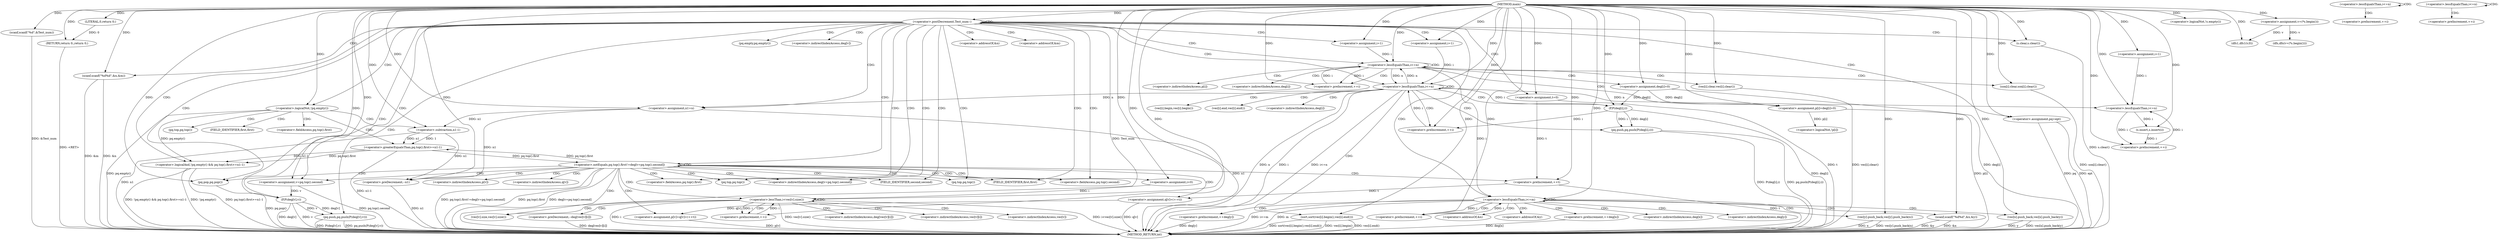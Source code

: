 digraph "main" {  
"1000285" [label = "(METHOD,main)" ]
"1000527" [label = "(METHOD_RETURN,int)" ]
"1000287" [label = "(scanf,scanf(\"%d\",&Test_num))" ]
"1000525" [label = "(RETURN,return 0;,return 0;)" ]
"1000292" [label = "(<operator>.postDecrement,Test_num--)" ]
"1000526" [label = "(LITERAL,0,return 0;)" ]
"1000296" [label = "(scanf,scanf(\"%d%d\",&n,&m))" ]
"1000317" [label = "(<operator>.assignment,i=1)" ]
"1000320" [label = "(<operator>.lessEqualsThan,i<=n)" ]
"1000323" [label = "(<operator>.preIncrement,++i)" ]
"1000345" [label = "(<operator>.lessEqualsThan,i<=m)" ]
"1000348" [label = "(<operator>.preIncrement,++i)" ]
"1000374" [label = "(<operator>.assignment,i=1)" ]
"1000377" [label = "(<operator>.lessEqualsThan,i<=n)" ]
"1000380" [label = "(<operator>.preIncrement,++i)" ]
"1000394" [label = "(<operator>.logicalAnd,!pq.empty() && pq.top().first>=n1-1)" ]
"1000404" [label = "(pq.pop,pq.pop())" ]
"1000459" [label = "(<operator>.assignment,i=1)" ]
"1000462" [label = "(<operator>.lessEqualsThan,i<=n)" ]
"1000465" [label = "(<operator>.preIncrement,++i)" ]
"1000476" [label = "(<operator>.logicalNot,!s.empty())" ]
"1000303" [label = "(<operator>.assignment,n1=n)" ]
"1000326" [label = "(vec[i].clear,vec[i].clear())" ]
"1000351" [label = "(scanf,scanf(\"%d%d\",&x,&y))" ]
"1000383" [label = "(sort,sort(vec[i].begin(),vec[i].end()))" ]
"1000386" [label = "(pq.push,pq.push(P(deg[i],i)))" ]
"1000468" [label = "(<operator>.logicalNot,!p[i])" ]
"1000472" [label = "(s.insert,s.insert(i))" ]
"1000484" [label = "(dfs1,dfs1(v,0))" ]
"1000307" [label = "(s.clear,s.clear())" ]
"1000328" [label = "(son[i].clear,son[i].clear())" ]
"1000329" [label = "(<operator>.assignment,p[i]=deg[i]=0)" ]
"1000358" [label = "(vec[x].push_back,vec[x].push_back(y))" ]
"1000395" [label = "(<operator>.logicalNot,!pq.empty())" ]
"1000397" [label = "(<operator>.greaterEqualsThan,pq.top().first>=n1-1)" ]
"1000407" [label = "(<operator>.notEquals,pq.top().first!=deg[v=pq.top().second])" ]
"1000427" [label = "(<operator>.assignment,p[v]=q[v]=(++t))" ]
"1000437" [label = "(<operator>.preDecrement,--n1)" ]
"1000441" [label = "(<operator>.assignment,i=0)" ]
"1000444" [label = "(<operator>.lessThan,i<vec[v].size())" ]
"1000447" [label = "(<operator>.preIncrement,++i)" ]
"1000449" [label = "(<operator>.preDecrement,--deg[vec[v][i]])" ]
"1000479" [label = "(dfs,dfs(v=(*s.begin())))" ]
"1000309" [label = "(<operator>.assignment,t=0)" ]
"1000312" [label = "(<operator>.assignment,pq=ept)" ]
"1000361" [label = "(vec[y].push_back,vec[y].push_back(x))" ]
"1000387" [label = "(P,P(deg[i],i))" ]
"1000401" [label = "(<operator>.subtraction,n1-1)" ]
"1000419" [label = "(pq.push,pq.push(P(deg[v],v)))" ]
"1000480" [label = "(<operator>.assignment,v=(*s.begin()))" ]
"1000333" [label = "(<operator>.assignment,deg[i]=0)" ]
"1000364" [label = "(<operator>.preIncrement,++deg[x])" ]
"1000368" [label = "(<operator>.preIncrement,++deg[y])" ]
"1000431" [label = "(<operator>.assignment,q[v]=(++t))" ]
"1000413" [label = "(<operator>.assignment,v=pq.top().second)" ]
"1000420" [label = "(P,P(deg[v],v))" ]
"1000435" [label = "(<operator>.preIncrement,++t)" ]
"1000492" [label = "(<operator>.lessEqualsThan,i<=n)" ]
"1000495" [label = "(<operator>.preIncrement,++i)" ]
"1000511" [label = "(<operator>.lessEqualsThan,i<=n)" ]
"1000514" [label = "(<operator>.preIncrement,++i)" ]
"1000298" [label = "(<operator>.addressOf,&n)" ]
"1000300" [label = "(<operator>.addressOf,&m)" ]
"1000353" [label = "(<operator>.addressOf,&x)" ]
"1000355" [label = "(<operator>.addressOf,&y)" ]
"1000384" [label = "(vec[i].begin,vec[i].begin())" ]
"1000385" [label = "(vec[i].end,vec[i].end())" ]
"1000396" [label = "(pq.empty,pq.empty())" ]
"1000398" [label = "(<operator>.fieldAccess,pq.top().first)" ]
"1000330" [label = "(<operator>.indirectIndexAccess,p[i])" ]
"1000388" [label = "(<operator>.indirectIndexAccess,deg[i])" ]
"1000399" [label = "(pq.top,pq.top())" ]
"1000400" [label = "(FIELD_IDENTIFIER,first,first)" ]
"1000408" [label = "(<operator>.fieldAccess,pq.top().first)" ]
"1000411" [label = "(<operator>.indirectIndexAccess,deg[v=pq.top().second])" ]
"1000428" [label = "(<operator>.indirectIndexAccess,p[v])" ]
"1000446" [label = "(vec[v].size,vec[v].size())" ]
"1000450" [label = "(<operator>.indirectIndexAccess,deg[vec[v][i]])" ]
"1000334" [label = "(<operator>.indirectIndexAccess,deg[i])" ]
"1000409" [label = "(pq.top,pq.top())" ]
"1000410" [label = "(FIELD_IDENTIFIER,first,first)" ]
"1000432" [label = "(<operator>.indirectIndexAccess,q[v])" ]
"1000452" [label = "(<operator>.indirectIndexAccess,vec[v][i])" ]
"1000365" [label = "(<operator>.indirectIndexAccess,deg[x])" ]
"1000369" [label = "(<operator>.indirectIndexAccess,deg[y])" ]
"1000415" [label = "(<operator>.fieldAccess,pq.top().second)" ]
"1000421" [label = "(<operator>.indirectIndexAccess,deg[v])" ]
"1000453" [label = "(<operator>.indirectIndexAccess,vec[v])" ]
"1000416" [label = "(pq.top,pq.top())" ]
"1000417" [label = "(FIELD_IDENTIFIER,second,second)" ]
  "1000287" -> "1000527"  [ label = "DDG: &Test_num"] 
  "1000292" -> "1000527"  [ label = "DDG: Test_num"] 
  "1000296" -> "1000527"  [ label = "DDG: &n"] 
  "1000296" -> "1000527"  [ label = "DDG: &m"] 
  "1000303" -> "1000527"  [ label = "DDG: n1"] 
  "1000307" -> "1000527"  [ label = "DDG: s.clear()"] 
  "1000309" -> "1000527"  [ label = "DDG: t"] 
  "1000312" -> "1000527"  [ label = "DDG: ept"] 
  "1000345" -> "1000527"  [ label = "DDG: m"] 
  "1000345" -> "1000527"  [ label = "DDG: i<=m"] 
  "1000377" -> "1000527"  [ label = "DDG: i"] 
  "1000377" -> "1000527"  [ label = "DDG: n"] 
  "1000377" -> "1000527"  [ label = "DDG: i<=n"] 
  "1000395" -> "1000527"  [ label = "DDG: pq.empty()"] 
  "1000394" -> "1000527"  [ label = "DDG: !pq.empty()"] 
  "1000401" -> "1000527"  [ label = "DDG: n1"] 
  "1000397" -> "1000527"  [ label = "DDG: n1-1"] 
  "1000394" -> "1000527"  [ label = "DDG: pq.top().first>=n1-1"] 
  "1000394" -> "1000527"  [ label = "DDG: !pq.empty() && pq.top().first>=n1-1"] 
  "1000404" -> "1000527"  [ label = "DDG: pq.pop()"] 
  "1000407" -> "1000527"  [ label = "DDG: pq.top().first"] 
  "1000413" -> "1000527"  [ label = "DDG: pq.top().second"] 
  "1000407" -> "1000527"  [ label = "DDG: deg[v=pq.top().second]"] 
  "1000407" -> "1000527"  [ label = "DDG: pq.top().first!=deg[v=pq.top().second]"] 
  "1000427" -> "1000527"  [ label = "DDG: p[v]"] 
  "1000431" -> "1000527"  [ label = "DDG: q[v]"] 
  "1000435" -> "1000527"  [ label = "DDG: t"] 
  "1000437" -> "1000527"  [ label = "DDG: n1"] 
  "1000444" -> "1000527"  [ label = "DDG: i"] 
  "1000444" -> "1000527"  [ label = "DDG: vec[v].size()"] 
  "1000444" -> "1000527"  [ label = "DDG: i<vec[v].size()"] 
  "1000449" -> "1000527"  [ label = "DDG: deg[vec[v][i]]"] 
  "1000420" -> "1000527"  [ label = "DDG: deg[v]"] 
  "1000420" -> "1000527"  [ label = "DDG: v"] 
  "1000419" -> "1000527"  [ label = "DDG: P(deg[v],v)"] 
  "1000419" -> "1000527"  [ label = "DDG: pq.push(P(deg[v],v))"] 
  "1000383" -> "1000527"  [ label = "DDG: vec[i].begin()"] 
  "1000383" -> "1000527"  [ label = "DDG: vec[i].end()"] 
  "1000383" -> "1000527"  [ label = "DDG: sort(vec[i].begin(),vec[i].end())"] 
  "1000387" -> "1000527"  [ label = "DDG: deg[i]"] 
  "1000386" -> "1000527"  [ label = "DDG: P(deg[i],i)"] 
  "1000386" -> "1000527"  [ label = "DDG: pq.push(P(deg[i],i))"] 
  "1000351" -> "1000527"  [ label = "DDG: &x"] 
  "1000351" -> "1000527"  [ label = "DDG: &y"] 
  "1000358" -> "1000527"  [ label = "DDG: y"] 
  "1000358" -> "1000527"  [ label = "DDG: vec[x].push_back(y)"] 
  "1000361" -> "1000527"  [ label = "DDG: x"] 
  "1000361" -> "1000527"  [ label = "DDG: vec[y].push_back(x)"] 
  "1000364" -> "1000527"  [ label = "DDG: deg[x]"] 
  "1000368" -> "1000527"  [ label = "DDG: deg[y]"] 
  "1000326" -> "1000527"  [ label = "DDG: vec[i].clear()"] 
  "1000328" -> "1000527"  [ label = "DDG: son[i].clear()"] 
  "1000329" -> "1000527"  [ label = "DDG: p[i]"] 
  "1000333" -> "1000527"  [ label = "DDG: deg[i]"] 
  "1000525" -> "1000527"  [ label = "DDG: <RET>"] 
  "1000312" -> "1000527"  [ label = "DDG: pq"] 
  "1000285" -> "1000287"  [ label = "DDG: "] 
  "1000526" -> "1000525"  [ label = "DDG: 0"] 
  "1000285" -> "1000525"  [ label = "DDG: "] 
  "1000285" -> "1000526"  [ label = "DDG: "] 
  "1000285" -> "1000292"  [ label = "DDG: "] 
  "1000285" -> "1000296"  [ label = "DDG: "] 
  "1000285" -> "1000317"  [ label = "DDG: "] 
  "1000285" -> "1000374"  [ label = "DDG: "] 
  "1000285" -> "1000404"  [ label = "DDG: "] 
  "1000285" -> "1000459"  [ label = "DDG: "] 
  "1000377" -> "1000303"  [ label = "DDG: n"] 
  "1000285" -> "1000303"  [ label = "DDG: "] 
  "1000317" -> "1000320"  [ label = "DDG: i"] 
  "1000323" -> "1000320"  [ label = "DDG: i"] 
  "1000285" -> "1000320"  [ label = "DDG: "] 
  "1000377" -> "1000320"  [ label = "DDG: n"] 
  "1000320" -> "1000323"  [ label = "DDG: i"] 
  "1000285" -> "1000323"  [ label = "DDG: "] 
  "1000285" -> "1000326"  [ label = "DDG: "] 
  "1000320" -> "1000345"  [ label = "DDG: i"] 
  "1000348" -> "1000345"  [ label = "DDG: i"] 
  "1000285" -> "1000345"  [ label = "DDG: "] 
  "1000345" -> "1000348"  [ label = "DDG: i"] 
  "1000285" -> "1000348"  [ label = "DDG: "] 
  "1000285" -> "1000351"  [ label = "DDG: "] 
  "1000374" -> "1000377"  [ label = "DDG: i"] 
  "1000380" -> "1000377"  [ label = "DDG: i"] 
  "1000285" -> "1000377"  [ label = "DDG: "] 
  "1000320" -> "1000377"  [ label = "DDG: n"] 
  "1000387" -> "1000380"  [ label = "DDG: i"] 
  "1000285" -> "1000380"  [ label = "DDG: "] 
  "1000395" -> "1000394"  [ label = "DDG: pq.empty()"] 
  "1000397" -> "1000394"  [ label = "DDG: n1-1"] 
  "1000397" -> "1000394"  [ label = "DDG: pq.top().first"] 
  "1000459" -> "1000462"  [ label = "DDG: i"] 
  "1000465" -> "1000462"  [ label = "DDG: i"] 
  "1000285" -> "1000462"  [ label = "DDG: "] 
  "1000377" -> "1000462"  [ label = "DDG: n"] 
  "1000462" -> "1000465"  [ label = "DDG: i"] 
  "1000472" -> "1000465"  [ label = "DDG: i"] 
  "1000285" -> "1000465"  [ label = "DDG: "] 
  "1000285" -> "1000476"  [ label = "DDG: "] 
  "1000285" -> "1000307"  [ label = "DDG: "] 
  "1000285" -> "1000328"  [ label = "DDG: "] 
  "1000285" -> "1000383"  [ label = "DDG: "] 
  "1000387" -> "1000386"  [ label = "DDG: i"] 
  "1000387" -> "1000386"  [ label = "DDG: deg[i]"] 
  "1000285" -> "1000395"  [ label = "DDG: "] 
  "1000407" -> "1000397"  [ label = "DDG: pq.top().first"] 
  "1000401" -> "1000397"  [ label = "DDG: 1"] 
  "1000401" -> "1000397"  [ label = "DDG: n1"] 
  "1000285" -> "1000441"  [ label = "DDG: "] 
  "1000329" -> "1000468"  [ label = "DDG: p[i]"] 
  "1000462" -> "1000472"  [ label = "DDG: i"] 
  "1000285" -> "1000472"  [ label = "DDG: "] 
  "1000480" -> "1000479"  [ label = "DDG: v"] 
  "1000480" -> "1000484"  [ label = "DDG: v"] 
  "1000285" -> "1000484"  [ label = "DDG: "] 
  "1000285" -> "1000309"  [ label = "DDG: "] 
  "1000285" -> "1000312"  [ label = "DDG: "] 
  "1000333" -> "1000329"  [ label = "DDG: deg[i]"] 
  "1000285" -> "1000329"  [ label = "DDG: "] 
  "1000285" -> "1000358"  [ label = "DDG: "] 
  "1000333" -> "1000387"  [ label = "DDG: deg[i]"] 
  "1000377" -> "1000387"  [ label = "DDG: i"] 
  "1000285" -> "1000387"  [ label = "DDG: "] 
  "1000303" -> "1000401"  [ label = "DDG: n1"] 
  "1000285" -> "1000401"  [ label = "DDG: "] 
  "1000397" -> "1000407"  [ label = "DDG: pq.top().first"] 
  "1000431" -> "1000427"  [ label = "DDG: q[v]"] 
  "1000303" -> "1000437"  [ label = "DDG: n1"] 
  "1000401" -> "1000437"  [ label = "DDG: n1"] 
  "1000285" -> "1000437"  [ label = "DDG: "] 
  "1000441" -> "1000444"  [ label = "DDG: i"] 
  "1000447" -> "1000444"  [ label = "DDG: i"] 
  "1000285" -> "1000444"  [ label = "DDG: "] 
  "1000444" -> "1000447"  [ label = "DDG: i"] 
  "1000285" -> "1000447"  [ label = "DDG: "] 
  "1000285" -> "1000480"  [ label = "DDG: "] 
  "1000285" -> "1000333"  [ label = "DDG: "] 
  "1000285" -> "1000361"  [ label = "DDG: "] 
  "1000420" -> "1000419"  [ label = "DDG: v"] 
  "1000420" -> "1000419"  [ label = "DDG: deg[v]"] 
  "1000435" -> "1000431"  [ label = "DDG: t"] 
  "1000285" -> "1000413"  [ label = "DDG: "] 
  "1000413" -> "1000420"  [ label = "DDG: v"] 
  "1000285" -> "1000420"  [ label = "DDG: "] 
  "1000309" -> "1000435"  [ label = "DDG: t"] 
  "1000285" -> "1000435"  [ label = "DDG: "] 
  "1000292" -> "1000409"  [ label = "CDG: "] 
  "1000292" -> "1000396"  [ label = "CDG: "] 
  "1000292" -> "1000312"  [ label = "CDG: "] 
  "1000292" -> "1000415"  [ label = "CDG: "] 
  "1000292" -> "1000298"  [ label = "CDG: "] 
  "1000292" -> "1000345"  [ label = "CDG: "] 
  "1000292" -> "1000404"  [ label = "CDG: "] 
  "1000292" -> "1000407"  [ label = "CDG: "] 
  "1000292" -> "1000420"  [ label = "CDG: "] 
  "1000292" -> "1000410"  [ label = "CDG: "] 
  "1000292" -> "1000394"  [ label = "CDG: "] 
  "1000292" -> "1000408"  [ label = "CDG: "] 
  "1000292" -> "1000300"  [ label = "CDG: "] 
  "1000292" -> "1000320"  [ label = "CDG: "] 
  "1000292" -> "1000292"  [ label = "CDG: "] 
  "1000292" -> "1000303"  [ label = "CDG: "] 
  "1000292" -> "1000419"  [ label = "CDG: "] 
  "1000292" -> "1000417"  [ label = "CDG: "] 
  "1000292" -> "1000307"  [ label = "CDG: "] 
  "1000292" -> "1000309"  [ label = "CDG: "] 
  "1000292" -> "1000377"  [ label = "CDG: "] 
  "1000292" -> "1000413"  [ label = "CDG: "] 
  "1000292" -> "1000296"  [ label = "CDG: "] 
  "1000292" -> "1000374"  [ label = "CDG: "] 
  "1000292" -> "1000421"  [ label = "CDG: "] 
  "1000292" -> "1000395"  [ label = "CDG: "] 
  "1000292" -> "1000411"  [ label = "CDG: "] 
  "1000292" -> "1000317"  [ label = "CDG: "] 
  "1000292" -> "1000416"  [ label = "CDG: "] 
  "1000320" -> "1000326"  [ label = "CDG: "] 
  "1000320" -> "1000330"  [ label = "CDG: "] 
  "1000320" -> "1000329"  [ label = "CDG: "] 
  "1000320" -> "1000334"  [ label = "CDG: "] 
  "1000320" -> "1000320"  [ label = "CDG: "] 
  "1000320" -> "1000333"  [ label = "CDG: "] 
  "1000320" -> "1000323"  [ label = "CDG: "] 
  "1000320" -> "1000328"  [ label = "CDG: "] 
  "1000345" -> "1000345"  [ label = "CDG: "] 
  "1000345" -> "1000368"  [ label = "CDG: "] 
  "1000345" -> "1000353"  [ label = "CDG: "] 
  "1000345" -> "1000355"  [ label = "CDG: "] 
  "1000345" -> "1000348"  [ label = "CDG: "] 
  "1000345" -> "1000364"  [ label = "CDG: "] 
  "1000345" -> "1000351"  [ label = "CDG: "] 
  "1000345" -> "1000365"  [ label = "CDG: "] 
  "1000345" -> "1000361"  [ label = "CDG: "] 
  "1000345" -> "1000358"  [ label = "CDG: "] 
  "1000345" -> "1000369"  [ label = "CDG: "] 
  "1000377" -> "1000387"  [ label = "CDG: "] 
  "1000377" -> "1000385"  [ label = "CDG: "] 
  "1000377" -> "1000388"  [ label = "CDG: "] 
  "1000377" -> "1000383"  [ label = "CDG: "] 
  "1000377" -> "1000386"  [ label = "CDG: "] 
  "1000377" -> "1000380"  [ label = "CDG: "] 
  "1000377" -> "1000384"  [ label = "CDG: "] 
  "1000377" -> "1000377"  [ label = "CDG: "] 
  "1000492" -> "1000495"  [ label = "CDG: "] 
  "1000492" -> "1000492"  [ label = "CDG: "] 
  "1000511" -> "1000514"  [ label = "CDG: "] 
  "1000511" -> "1000511"  [ label = "CDG: "] 
  "1000395" -> "1000398"  [ label = "CDG: "] 
  "1000395" -> "1000397"  [ label = "CDG: "] 
  "1000395" -> "1000401"  [ label = "CDG: "] 
  "1000395" -> "1000400"  [ label = "CDG: "] 
  "1000395" -> "1000399"  [ label = "CDG: "] 
  "1000407" -> "1000409"  [ label = "CDG: "] 
  "1000407" -> "1000415"  [ label = "CDG: "] 
  "1000407" -> "1000432"  [ label = "CDG: "] 
  "1000407" -> "1000404"  [ label = "CDG: "] 
  "1000407" -> "1000431"  [ label = "CDG: "] 
  "1000407" -> "1000446"  [ label = "CDG: "] 
  "1000407" -> "1000435"  [ label = "CDG: "] 
  "1000407" -> "1000407"  [ label = "CDG: "] 
  "1000407" -> "1000410"  [ label = "CDG: "] 
  "1000407" -> "1000408"  [ label = "CDG: "] 
  "1000407" -> "1000428"  [ label = "CDG: "] 
  "1000407" -> "1000427"  [ label = "CDG: "] 
  "1000407" -> "1000444"  [ label = "CDG: "] 
  "1000407" -> "1000417"  [ label = "CDG: "] 
  "1000407" -> "1000413"  [ label = "CDG: "] 
  "1000407" -> "1000441"  [ label = "CDG: "] 
  "1000407" -> "1000437"  [ label = "CDG: "] 
  "1000407" -> "1000411"  [ label = "CDG: "] 
  "1000407" -> "1000416"  [ label = "CDG: "] 
  "1000444" -> "1000447"  [ label = "CDG: "] 
  "1000444" -> "1000446"  [ label = "CDG: "] 
  "1000444" -> "1000449"  [ label = "CDG: "] 
  "1000444" -> "1000444"  [ label = "CDG: "] 
  "1000444" -> "1000453"  [ label = "CDG: "] 
  "1000444" -> "1000452"  [ label = "CDG: "] 
  "1000444" -> "1000450"  [ label = "CDG: "] 
}
